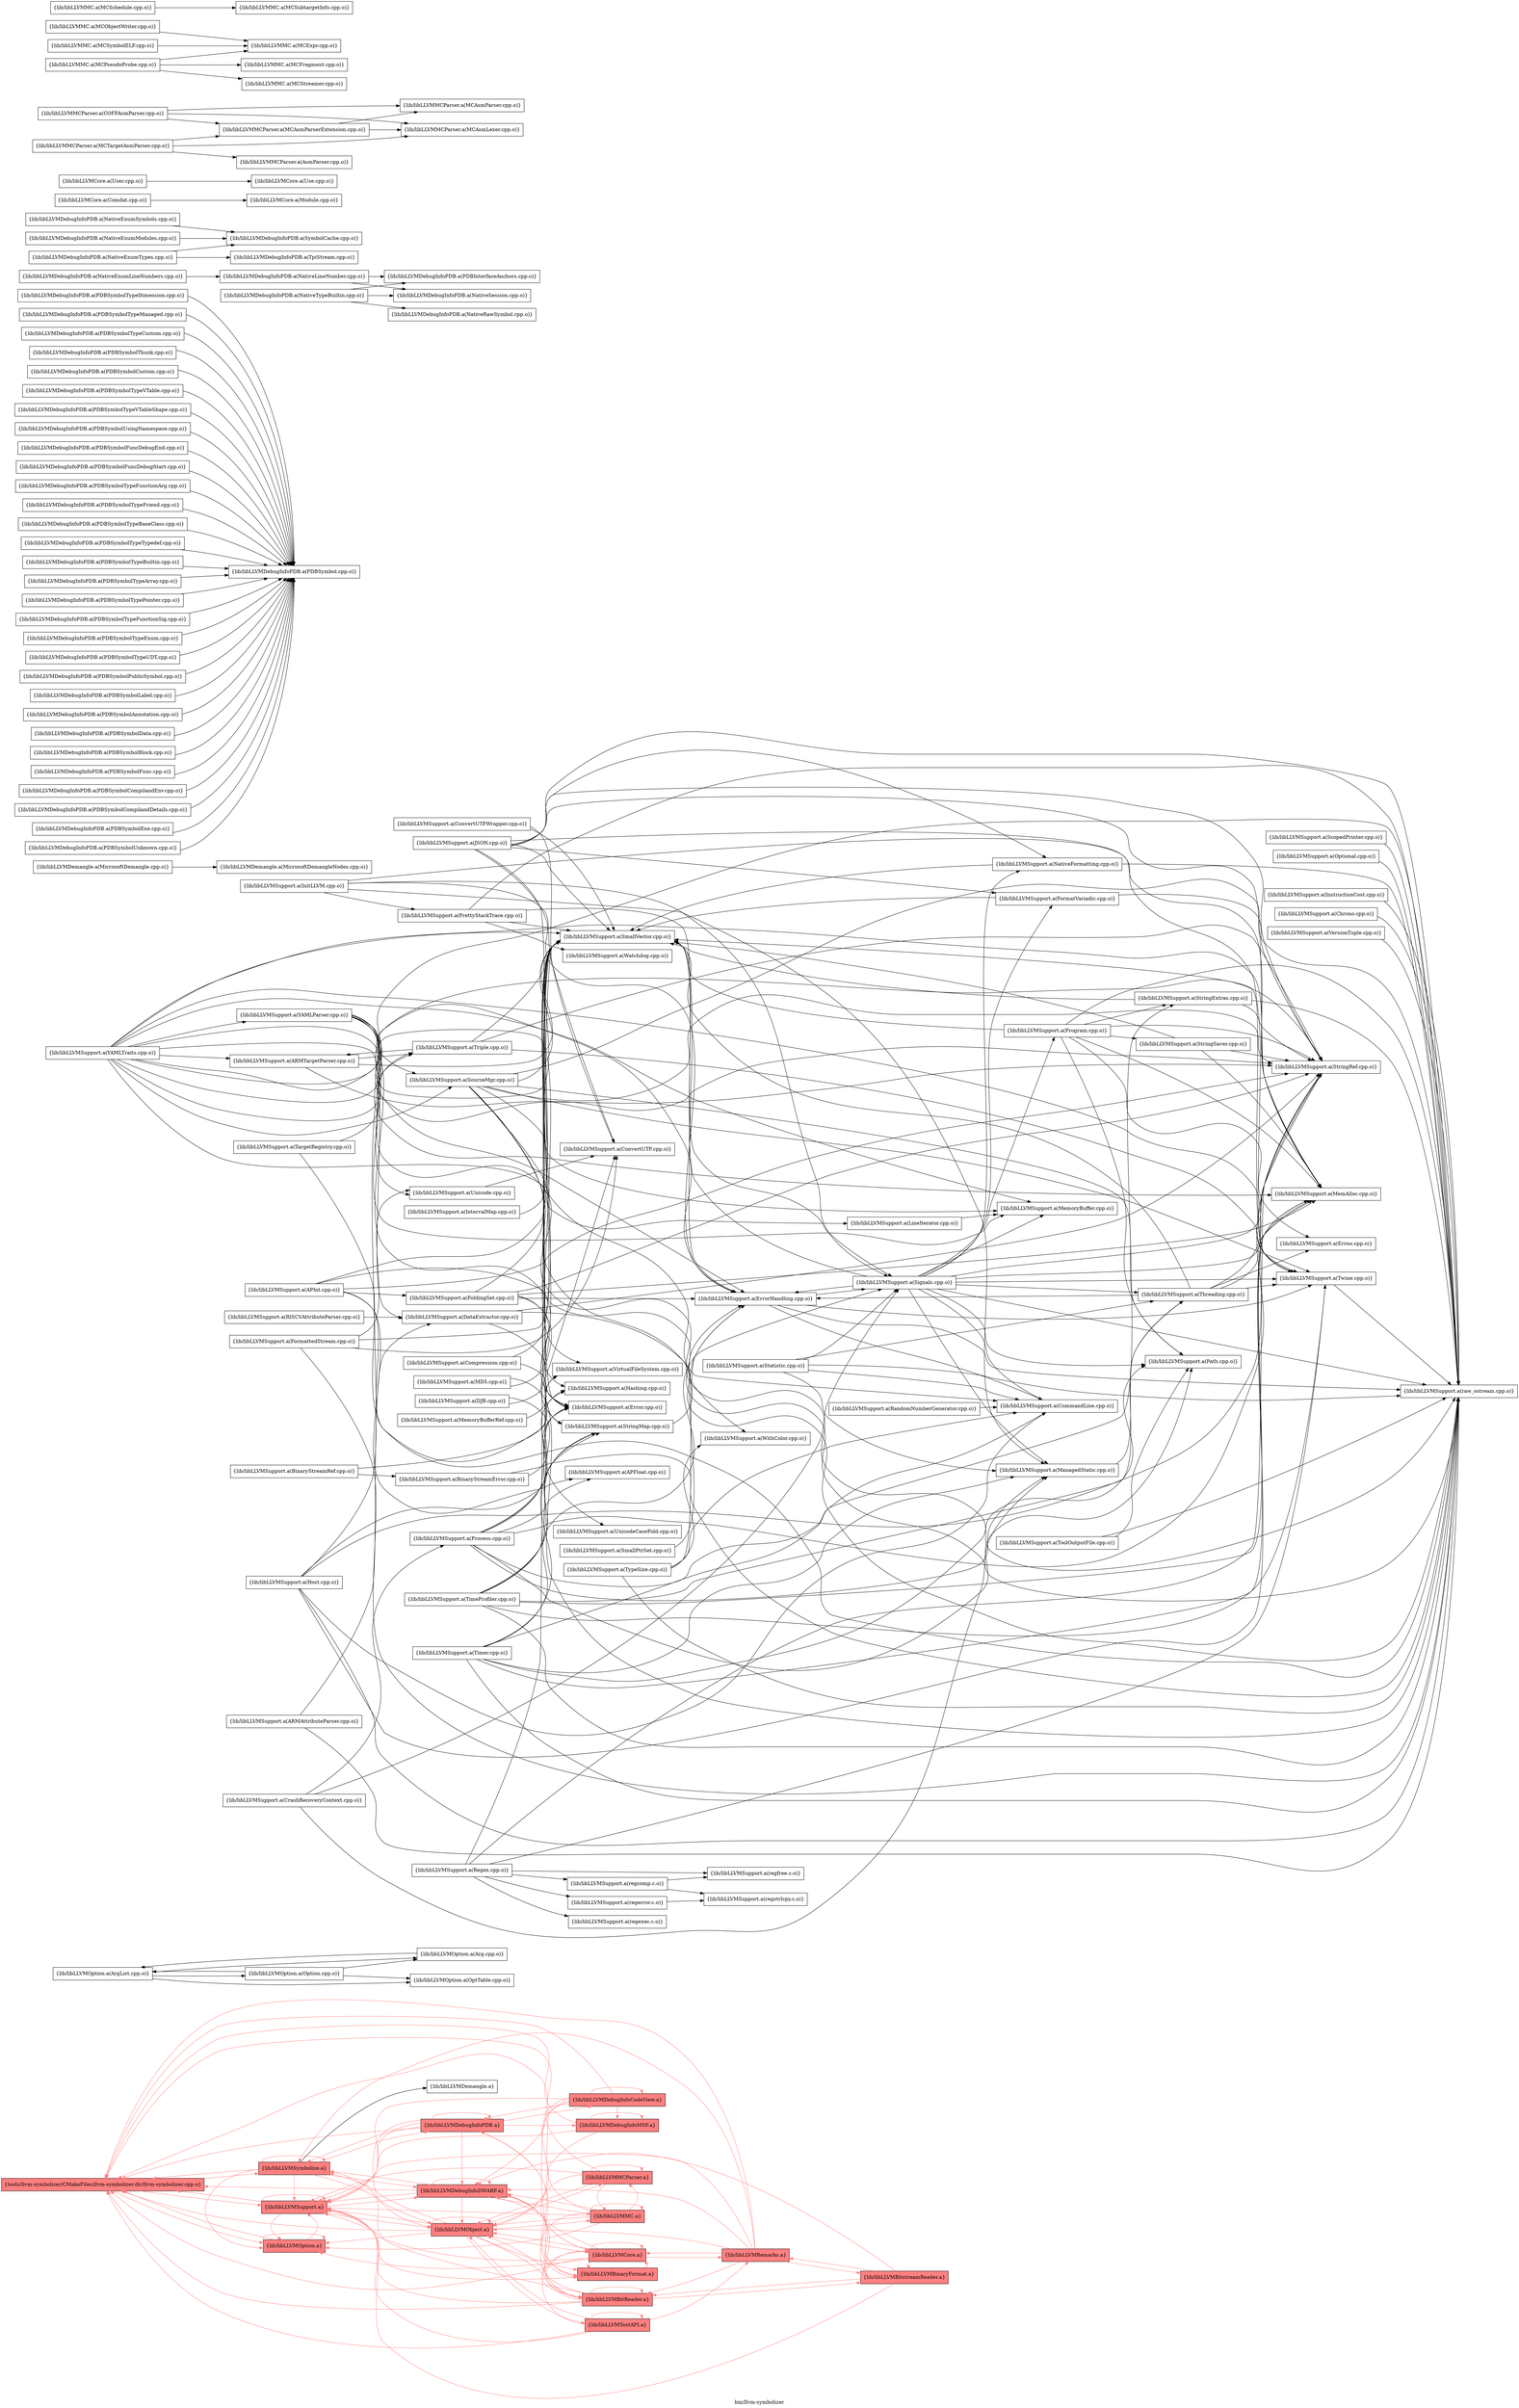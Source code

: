 digraph "bin/llvm-symbolizer" {
	label="bin/llvm-symbolizer";
	rankdir="LR"
	{ rank=same; Node0x55909f7a4a28;  }
	{ rank=same; Node0x55909f7a7408; Node0x55909f7a7908; Node0x55909f7a6a08;  }
	{ rank=same; Node0x55909f7a8308; Node0x55909f7a3a88; Node0x55909f7a7e08; Node0x55909f7a3fd8;  }
	{ rank=same; Node0x55909f7a9848; Node0x55909f7a8b78; Node0x55909f7aa888; Node0x55909f7aa388; Node0x55909f7ad448; Node0x55909f7a9398; Node0x55909f7a8e48; Node0x55909f7a6508;  }

	Node0x55909f7a4a28 [shape=record,shape=box,style=filled,fillcolor="1.000000 0.5 1",group=1,label="{tools/llvm-symbolizer/CMakeFiles/llvm-symbolizer.dir/llvm-symbolizer.cpp.o}"];
	Node0x55909f7a4a28 -> Node0x55909f7a7408[color="1.000000 0.5 1"];
	Node0x55909f7a4a28 -> Node0x55909f7a7908[color="1.000000 0.5 1"];
	Node0x55909f7a4a28 -> Node0x55909f7a6a08[color="1.000000 0.5 1"];
	Node0x55909f7a7408 [shape=record,shape=box,style=filled,fillcolor="1.000000 0.5 1",group=1,label="{lib/libLLVMOption.a}"];
	Node0x55909f7a7408 -> Node0x55909f7a7908[color="1.000000 0.5 1"];
	Node0x55909f7a7408 -> Node0x55909f7a4a28[color="1.000000 0.5 1"];
	Node0x55909f7a7408 -> Node0x55909f7a7408[color="1.000000 0.5 1"];
	Node0x55909f7a7908 [shape=record,shape=box,style=filled,fillcolor="1.000000 0.5 1",group=1,label="{lib/libLLVMSupport.a}"];
	Node0x55909f7a7908 -> Node0x55909f7a4a28[color="1.000000 0.5 1"];
	Node0x55909f7a7908 -> Node0x55909f7a7908[color="1.000000 0.5 1"];
	Node0x55909f7a7908 -> Node0x55909f7a7408[color="1.000000 0.5 1"];
	Node0x55909f7a7908 -> Node0x55909f7a8308[color="1.000000 0.5 1"];
	Node0x55909f7a7908 -> Node0x55909f7a3a88[color="1.000000 0.5 1"];
	Node0x55909f7a6a08 [shape=record,shape=box,style=filled,fillcolor="1.000000 0.5 1",group=1,label="{lib/libLLVMSymbolize.a}"];
	Node0x55909f7a6a08 -> Node0x55909f7a7908[color="1.000000 0.5 1"];
	Node0x55909f7a6a08 -> Node0x55909f7a4a28[color="1.000000 0.5 1"];
	Node0x55909f7a6a08 -> Node0x55909f7a7408[color="1.000000 0.5 1"];
	Node0x55909f7a6a08 -> Node0x55909f7a7e08;
	Node0x55909f7a6a08 -> Node0x55909f7a8308[color="1.000000 0.5 1"];
	Node0x55909f7a6a08 -> Node0x55909f7a6a08[color="1.000000 0.5 1"];
	Node0x55909f7a6a08 -> Node0x55909f7a3a88[color="1.000000 0.5 1"];
	Node0x55909f7a6a08 -> Node0x55909f7a3fd8[color="1.000000 0.5 1"];
	Node0x55909f7a83f8 [shape=record,shape=box,group=0,label="{lib/libLLVMOption.a(ArgList.cpp.o)}"];
	Node0x55909f7a83f8 -> Node0x55909f7a6878;
	Node0x55909f7a83f8 -> Node0x55909f7a60a8;
	Node0x55909f7a83f8 -> Node0x55909f7a6dc8;
	Node0x55909f7a6878 [shape=record,shape=box,group=0,label="{lib/libLLVMOption.a(Arg.cpp.o)}"];
	Node0x55909f7a6878 -> Node0x55909f7a83f8;
	Node0x55909f7a60a8 [shape=record,shape=box,group=0,label="{lib/libLLVMOption.a(Option.cpp.o)}"];
	Node0x55909f7a60a8 -> Node0x55909f7a83f8;
	Node0x55909f7a60a8 -> Node0x55909f7a6878;
	Node0x55909f7a60a8 -> Node0x55909f7a6dc8;
	Node0x55909f7a6dc8 [shape=record,shape=box,group=0,label="{lib/libLLVMOption.a(OptTable.cpp.o)}"];
	Node0x55909f7a5608 [shape=record,shape=box,group=0,label="{lib/libLLVMSupport.a(ConvertUTFWrapper.cpp.o)}"];
	Node0x55909f7a5608 -> Node0x55909f7a5068;
	Node0x55909f7a5608 -> Node0x55909f7a56a8;
	Node0x55909f7a5068 [shape=record,shape=box,group=0,label="{lib/libLLVMSupport.a(ConvertUTF.cpp.o)}"];
	Node0x55909f7a56a8 [shape=record,shape=box,group=0,label="{lib/libLLVMSupport.a(SmallVector.cpp.o)}"];
	Node0x55909f7a56a8 -> Node0x55909f7a41b8;
	Node0x55909f7a41b8 [shape=record,shape=box,group=0,label="{lib/libLLVMSupport.a(ErrorHandling.cpp.o)}"];
	Node0x55909f7a41b8 -> Node0x55909f7a61e8;
	Node0x55909f7a41b8 -> Node0x55909f7acf48;
	Node0x55909f7a41b8 -> Node0x55909f7a8a88;
	Node0x55909f7a41b8 -> Node0x55909f7a7138;
	Node0x55909f7a61e8 [shape=record,shape=box,group=0,label="{lib/libLLVMSupport.a(CommandLine.cpp.o)}"];
	Node0x55909f7acf48 [shape=record,shape=box,group=0,label="{lib/libLLVMSupport.a(Twine.cpp.o)}"];
	Node0x55909f7acf48 -> Node0x55909f7a56a8;
	Node0x55909f7acf48 -> Node0x55909f7a8a88;
	Node0x55909f7a8a88 [shape=record,shape=box,group=0,label="{lib/libLLVMSupport.a(raw_ostream.cpp.o)}"];
	Node0x55909f7a7138 [shape=record,shape=box,group=0,label="{lib/libLLVMSupport.a(Signals.cpp.o)}"];
	Node0x55909f7a7138 -> Node0x55909f7a61e8;
	Node0x55909f7a7138 -> Node0x55909f7a41b8;
	Node0x55909f7a7138 -> Node0x55909f7acd68;
	Node0x55909f7a7138 -> Node0x55909f7ac548;
	Node0x55909f7a7138 -> Node0x55909f7a56a8;
	Node0x55909f7a7138 -> Node0x55909f7ac1d8;
	Node0x55909f7a7138 -> Node0x55909f7acf48;
	Node0x55909f7a7138 -> Node0x55909f7abf08;
	Node0x55909f7a7138 -> Node0x55909f7a8a88;
	Node0x55909f7a7138 -> Node0x55909f7a92a8;
	Node0x55909f7a7138 -> Node0x55909f7a77c8;
	Node0x55909f7a7138 -> Node0x55909f7a8d58;
	Node0x55909f7a7138 -> Node0x55909f7a6288;
	Node0x55909f7a7138 -> Node0x55909f7a8038;
	Node0x55909f7ad538 [shape=record,shape=box,group=0,label="{lib/libLLVMSupport.a(InitLLVM.cpp.o)}"];
	Node0x55909f7ad538 -> Node0x55909f7a41b8;
	Node0x55909f7ad538 -> Node0x55909f7acd68;
	Node0x55909f7ad538 -> Node0x55909f7ac548;
	Node0x55909f7ad538 -> Node0x55909f7abe68;
	Node0x55909f7ad538 -> Node0x55909f7a7138;
	Node0x55909f7acd68 [shape=record,shape=box,group=0,label="{lib/libLLVMSupport.a(ManagedStatic.cpp.o)}"];
	Node0x55909f7acd68 -> Node0x55909f7a8038;
	Node0x55909f7ac548 [shape=record,shape=box,group=0,label="{lib/libLLVMSupport.a(MemAlloc.cpp.o)}"];
	Node0x55909f7abe68 [shape=record,shape=box,group=0,label="{lib/libLLVMSupport.a(PrettyStackTrace.cpp.o)}"];
	Node0x55909f7abe68 -> Node0x55909f7a56a8;
	Node0x55909f7abe68 -> Node0x55909f7a8a88;
	Node0x55909f7abe68 -> Node0x55909f7a7138;
	Node0x55909f7abe68 -> Node0x55909f7a8588;
	Node0x55909f7a8038 [shape=record,shape=box,group=0,label="{lib/libLLVMSupport.a(Threading.cpp.o)}"];
	Node0x55909f7a8038 -> Node0x55909f7a41b8;
	Node0x55909f7a8038 -> Node0x55909f7ac548;
	Node0x55909f7a8038 -> Node0x55909f7a56a8;
	Node0x55909f7a8038 -> Node0x55909f7ac1d8;
	Node0x55909f7a8038 -> Node0x55909f7acf48;
	Node0x55909f7a8038 -> Node0x55909f7a64b8;
	Node0x55909f7a8588 [shape=record,shape=box,group=0,label="{lib/libLLVMSupport.a(Watchdog.cpp.o)}"];
	Node0x55909f7a3f88 [shape=record,shape=box,group=0,label="{lib/libLLVMSupport.a(SmallPtrSet.cpp.o)}"];
	Node0x55909f7a3f88 -> Node0x55909f7a41b8;
	Node0x55909f7a5a18 [shape=record,shape=box,group=0,label="{lib/libLLVMSupport.a(StringMap.cpp.o)}"];
	Node0x55909f7a5a18 -> Node0x55909f7a41b8;
	Node0x55909f7a5298 [shape=record,shape=box,group=0,label="{lib/libLLVMSupport.a(StringSaver.cpp.o)}"];
	Node0x55909f7a5298 -> Node0x55909f7ac548;
	Node0x55909f7a5298 -> Node0x55909f7a56a8;
	Node0x55909f7a5298 -> Node0x55909f7ac1d8;
	Node0x55909f7ac1d8 [shape=record,shape=box,group=0,label="{lib/libLLVMSupport.a(StringRef.cpp.o)}"];
	Node0x55909f7ab1e8 [shape=record,shape=box,group=0,label="{lib/libLLVMSupport.a(APInt.cpp.o)}"];
	Node0x55909f7ab1e8 -> Node0x55909f7a56a8;
	Node0x55909f7ab1e8 -> Node0x55909f7ac1d8;
	Node0x55909f7ab1e8 -> Node0x55909f7ab558;
	Node0x55909f7ab1e8 -> Node0x55909f7accc8;
	Node0x55909f7ab1e8 -> Node0x55909f7acae8;
	Node0x55909f7ab1e8 -> Node0x55909f7a8a88;
	Node0x55909f7ab558 [shape=record,shape=box,group=0,label="{lib/libLLVMSupport.a(APFloat.cpp.o)}"];
	Node0x55909f7accc8 [shape=record,shape=box,group=0,label="{lib/libLLVMSupport.a(FoldingSet.cpp.o)}"];
	Node0x55909f7accc8 -> Node0x55909f7a41b8;
	Node0x55909f7accc8 -> Node0x55909f7ac548;
	Node0x55909f7accc8 -> Node0x55909f7a56a8;
	Node0x55909f7accc8 -> Node0x55909f7a5a18;
	Node0x55909f7accc8 -> Node0x55909f7ac1d8;
	Node0x55909f7accc8 -> Node0x55909f7acae8;
	Node0x55909f7acae8 [shape=record,shape=box,group=0,label="{lib/libLLVMSupport.a(Hashing.cpp.o)}"];
	Node0x55909f7a9708 [shape=record,shape=box,group=0,label="{lib/libLLVMSupport.a(Triple.cpp.o)}"];
	Node0x55909f7a9708 -> Node0x55909f7a56a8;
	Node0x55909f7a9708 -> Node0x55909f7ac1d8;
	Node0x55909f7a9708 -> Node0x55909f7a91b8;
	Node0x55909f7a9708 -> Node0x55909f7acf48;
	Node0x55909f7a91b8 [shape=record,shape=box,group=0,label="{lib/libLLVMSupport.a(ARMTargetParser.cpp.o)}"];
	Node0x55909f7a91b8 -> Node0x55909f7a56a8;
	Node0x55909f7a91b8 -> Node0x55909f7ac1d8;
	Node0x55909f7a91b8 -> Node0x55909f7a9708;
	Node0x55909f7abcd8 [shape=record,shape=box,group=0,label="{lib/libLLVMSupport.a(SourceMgr.cpp.o)}"];
	Node0x55909f7abcd8 -> Node0x55909f7a61e8;
	Node0x55909f7abcd8 -> Node0x55909f7a56a8;
	Node0x55909f7abcd8 -> Node0x55909f7ac1d8;
	Node0x55909f7abcd8 -> Node0x55909f7acf48;
	Node0x55909f7abcd8 -> Node0x55909f7aaf68;
	Node0x55909f7abcd8 -> Node0x55909f7abf08;
	Node0x55909f7abcd8 -> Node0x55909f7a9b18;
	Node0x55909f7abcd8 -> Node0x55909f7a8a88;
	Node0x55909f7abcd8 -> Node0x55909f7a8d58;
	Node0x55909f7aaf68 [shape=record,shape=box,group=0,label="{lib/libLLVMSupport.a(VirtualFileSystem.cpp.o)}"];
	Node0x55909f7abf08 [shape=record,shape=box,group=0,label="{lib/libLLVMSupport.a(MemoryBuffer.cpp.o)}"];
	Node0x55909f7a9b18 [shape=record,shape=box,group=0,label="{lib/libLLVMSupport.a(WithColor.cpp.o)}"];
	Node0x55909f7a8d58 [shape=record,shape=box,group=0,label="{lib/libLLVMSupport.a(Path.cpp.o)}"];
	Node0x55909f7aac98 [shape=record,shape=box,group=0,label="{lib/libLLVMSupport.a(YAMLParser.cpp.o)}"];
	Node0x55909f7aac98 -> Node0x55909f7a41b8;
	Node0x55909f7aac98 -> Node0x55909f7ac548;
	Node0x55909f7aac98 -> Node0x55909f7a56a8;
	Node0x55909f7aac98 -> Node0x55909f7ac1d8;
	Node0x55909f7aac98 -> Node0x55909f7abf08;
	Node0x55909f7aac98 -> Node0x55909f7abcd8;
	Node0x55909f7aac98 -> Node0x55909f7a8da8;
	Node0x55909f7aac98 -> Node0x55909f7a8a88;
	Node0x55909f7a8da8 [shape=record,shape=box,group=0,label="{lib/libLLVMSupport.a(Unicode.cpp.o)}"];
	Node0x55909f7a8da8 -> Node0x55909f7a5068;
	Node0x55909f7a92a8 [shape=record,shape=box,group=0,label="{lib/libLLVMSupport.a(NativeFormatting.cpp.o)}"];
	Node0x55909f7a92a8 -> Node0x55909f7a56a8;
	Node0x55909f7a92a8 -> Node0x55909f7a8a88;
	Node0x55909f7a77c8 [shape=record,shape=box,group=0,label="{lib/libLLVMSupport.a(FormatVariadic.cpp.o)}"];
	Node0x55909f7a77c8 -> Node0x55909f7a56a8;
	Node0x55909f7a77c8 -> Node0x55909f7ac1d8;
	Node0x55909f7a74f8 [shape=record,shape=box,group=0,label="{lib/libLLVMSupport.a(Host.cpp.o)}"];
	Node0x55909f7a74f8 -> Node0x55909f7a61e8;
	Node0x55909f7a74f8 -> Node0x55909f7ac548;
	Node0x55909f7a74f8 -> Node0x55909f7a5a18;
	Node0x55909f7a74f8 -> Node0x55909f7ac1d8;
	Node0x55909f7a74f8 -> Node0x55909f7a9708;
	Node0x55909f7a74f8 -> Node0x55909f7a8a88;
	Node0x55909f7a94d8 [shape=record,shape=box,group=0,label="{lib/libLLVMSupport.a(MD5.cpp.o)}"];
	Node0x55909f7a94d8 -> Node0x55909f7a56a8;
	Node0x55909f7a94d8 -> Node0x55909f7a8a88;
	Node0x55909f7a98e8 [shape=record,shape=box,group=0,label="{lib/libLLVMSupport.a(Process.cpp.o)}"];
	Node0x55909f7a98e8 -> Node0x55909f7a4e38;
	Node0x55909f7a98e8 -> Node0x55909f7acd68;
	Node0x55909f7a98e8 -> Node0x55909f7a56a8;
	Node0x55909f7a98e8 -> Node0x55909f7ac1d8;
	Node0x55909f7a98e8 -> Node0x55909f7ab558;
	Node0x55909f7a98e8 -> Node0x55909f7acae8;
	Node0x55909f7a98e8 -> Node0x55909f7a8d58;
	Node0x55909f7a98e8 -> Node0x55909f7aa7e8;
	Node0x55909f7a4e38 [shape=record,shape=box,group=0,label="{lib/libLLVMSupport.a(Error.cpp.o)}"];
	Node0x55909f7aa7e8 [shape=record,shape=box,group=0,label="{lib/libLLVMSupport.a(StringExtras.cpp.o)}"];
	Node0x55909f7aa7e8 -> Node0x55909f7a56a8;
	Node0x55909f7aa7e8 -> Node0x55909f7ac1d8;
	Node0x55909f7aa7e8 -> Node0x55909f7a8a88;
	Node0x55909f7a9fc8 [shape=record,shape=box,group=0,label="{lib/libLLVMSupport.a(CrashRecoveryContext.cpp.o)}"];
	Node0x55909f7a9fc8 -> Node0x55909f7acd68;
	Node0x55909f7a9fc8 -> Node0x55909f7a98e8;
	Node0x55909f7a9fc8 -> Node0x55909f7a7138;
	Node0x55909f7a6288 [shape=record,shape=box,group=0,label="{lib/libLLVMSupport.a(Program.cpp.o)}"];
	Node0x55909f7a6288 -> Node0x55909f7ac548;
	Node0x55909f7a6288 -> Node0x55909f7a56a8;
	Node0x55909f7a6288 -> Node0x55909f7a5298;
	Node0x55909f7a6288 -> Node0x55909f7ac1d8;
	Node0x55909f7a6288 -> Node0x55909f7a8a88;
	Node0x55909f7a6288 -> Node0x55909f7a8d58;
	Node0x55909f7a6288 -> Node0x55909f7aa7e8;
	Node0x55909f7a6288 -> Node0x55909f7a64b8;
	Node0x55909f7a64b8 [shape=record,shape=box,group=0,label="{lib/libLLVMSupport.a(Errno.cpp.o)}"];
	Node0x55909f7a72c8 [shape=record,shape=box,group=0,label="{lib/libLLVMSupport.a(LineIterator.cpp.o)}"];
	Node0x55909f7a72c8 -> Node0x55909f7abf08;
	Node0x55909f7a7e08 [shape=record,shape=box,group=0,label="{lib/libLLVMDemangle.a}"];
	Node0x55909f7a8308 [shape=record,shape=box,style=filled,fillcolor="1.000000 0.5 1",group=1,label="{lib/libLLVMObject.a}"];
	Node0x55909f7a8308 -> Node0x55909f7a7908[color="1.000000 0.5 1"];
	Node0x55909f7a8308 -> Node0x55909f7a8308[color="1.000000 0.5 1"];
	Node0x55909f7a8308 -> Node0x55909f7a9848[color="1.000000 0.5 1"];
	Node0x55909f7a8308 -> Node0x55909f7a4a28[color="1.000000 0.5 1"];
	Node0x55909f7a8308 -> Node0x55909f7a6a08[color="1.000000 0.5 1"];
	Node0x55909f7a8308 -> Node0x55909f7a8b78[color="1.000000 0.5 1"];
	Node0x55909f7a8308 -> Node0x55909f7a7408[color="1.000000 0.5 1"];
	Node0x55909f7a8308 -> Node0x55909f7aa888[color="1.000000 0.5 1"];
	Node0x55909f7a8308 -> Node0x55909f7aa388[color="1.000000 0.5 1"];
	Node0x55909f7a8308 -> Node0x55909f7ad448[color="1.000000 0.5 1"];
	Node0x55909f7a8308 -> Node0x55909f7a9398[color="1.000000 0.5 1"];
	Node0x55909f7a3a88 [shape=record,shape=box,style=filled,fillcolor="1.000000 0.5 1",group=1,label="{lib/libLLVMDebugInfoDWARF.a}"];
	Node0x55909f7a3a88 -> Node0x55909f7a4a28[color="1.000000 0.5 1"];
	Node0x55909f7a3a88 -> Node0x55909f7a7908[color="1.000000 0.5 1"];
	Node0x55909f7a3a88 -> Node0x55909f7a6a08[color="1.000000 0.5 1"];
	Node0x55909f7a3a88 -> Node0x55909f7a8308[color="1.000000 0.5 1"];
	Node0x55909f7a3a88 -> Node0x55909f7a3a88[color="1.000000 0.5 1"];
	Node0x55909f7a3a88 -> Node0x55909f7a9848[color="1.000000 0.5 1"];
	Node0x55909f7a3a88 -> Node0x55909f7a8b78[color="1.000000 0.5 1"];
	Node0x55909f7a3fd8 [shape=record,shape=box,style=filled,fillcolor="1.000000 0.5 1",group=1,label="{lib/libLLVMDebugInfoPDB.a}"];
	Node0x55909f7a3fd8 -> Node0x55909f7a7908[color="1.000000 0.5 1"];
	Node0x55909f7a3fd8 -> Node0x55909f7a8308[color="1.000000 0.5 1"];
	Node0x55909f7a3fd8 -> Node0x55909f7a3fd8[color="1.000000 0.5 1"];
	Node0x55909f7a3fd8 -> Node0x55909f7a4a28[color="1.000000 0.5 1"];
	Node0x55909f7a3fd8 -> Node0x55909f7a6a08[color="1.000000 0.5 1"];
	Node0x55909f7a3fd8 -> Node0x55909f7a9848[color="1.000000 0.5 1"];
	Node0x55909f7a3fd8 -> Node0x55909f7a8e48[color="1.000000 0.5 1"];
	Node0x55909f7a3fd8 -> Node0x55909f7a6508[color="1.000000 0.5 1"];
	Node0x55909f7a3fd8 -> Node0x55909f7a3a88[color="1.000000 0.5 1"];
	Node0x55909f7a8768 [shape=record,shape=box,group=0,label="{lib/libLLVMDemangle.a(MicrosoftDemangle.cpp.o)}"];
	Node0x55909f7a8768 -> Node0x55909f7a8f38;
	Node0x55909f7a8f38 [shape=record,shape=box,group=0,label="{lib/libLLVMDemangle.a(MicrosoftDemangleNodes.cpp.o)}"];
	Node0x55909f7a9848 [shape=record,shape=box,style=filled,fillcolor="1.000000 0.5 1",group=1,label="{lib/libLLVMBinaryFormat.a}"];
	Node0x55909f7a9848 -> Node0x55909f7aa388[color="1.000000 0.5 1"];
	Node0x55909f7a9848 -> Node0x55909f7a7908[color="1.000000 0.5 1"];
	Node0x55909f7a8b78 [shape=record,shape=box,style=filled,fillcolor="1.000000 0.5 1",group=1,label="{lib/libLLVMMC.a}"];
	Node0x55909f7a8b78 -> Node0x55909f7a7908[color="1.000000 0.5 1"];
	Node0x55909f7a8b78 -> Node0x55909f7a8308[color="1.000000 0.5 1"];
	Node0x55909f7a8b78 -> Node0x55909f7a3a88[color="1.000000 0.5 1"];
	Node0x55909f7a8b78 -> Node0x55909f7a8b78[color="1.000000 0.5 1"];
	Node0x55909f7a8b78 -> Node0x55909f7a4a28[color="1.000000 0.5 1"];
	Node0x55909f7a8b78 -> Node0x55909f7ad448[color="1.000000 0.5 1"];
	Node0x55909f7a8b78 -> Node0x55909f7a9848[color="1.000000 0.5 1"];
	Node0x55909f7a8b78 -> Node0x55909f7a7408[color="1.000000 0.5 1"];
	Node0x55909f7a6b98 [shape=record,shape=box,group=0,label="{lib/libLLVMSupport.a(DataExtractor.cpp.o)}"];
	Node0x55909f7a6b98 -> Node0x55909f7a4e38;
	Node0x55909f7a6b98 -> Node0x55909f7ac1d8;
	Node0x55909f7a6b98 -> Node0x55909f7a8a88;
	Node0x55909f7a95c8 [shape=record,shape=box,group=0,label="{lib/libLLVMSupport.a(ARMAttributeParser.cpp.o)}"];
	Node0x55909f7a95c8 -> Node0x55909f7a8a88;
	Node0x55909f7a95c8 -> Node0x55909f7a6b98;
	Node0x55909f7ad2b8 [shape=record,shape=box,group=0,label="{lib/libLLVMSupport.a(ScopedPrinter.cpp.o)}"];
	Node0x55909f7ad2b8 -> Node0x55909f7a8a88;
	Node0x55909f7ab9b8 [shape=record,shape=box,group=0,label="{lib/libLLVMSupport.a(RISCVAttributeParser.cpp.o)}"];
	Node0x55909f7ab9b8 -> Node0x55909f7a6b98;
	Node0x55909f7ac0e8 [shape=record,shape=box,group=0,label="{lib/libLLVMSupport.a(TargetRegistry.cpp.o)}"];
	Node0x55909f7ac0e8 -> Node0x55909f7a9708;
	Node0x55909f7ac0e8 -> Node0x55909f7a8a88;
	Node0x55909f7ab288 [shape=record,shape=box,group=0,label="{lib/libLLVMSupport.a(BinaryStreamRef.cpp.o)}"];
	Node0x55909f7ab288 -> Node0x55909f7aaf68;
	Node0x55909f7ab288 -> Node0x55909f7ab5f8;
	Node0x55909f7ab5f8 [shape=record,shape=box,group=0,label="{lib/libLLVMSupport.a(BinaryStreamError.cpp.o)}"];
	Node0x55909f7ab5f8 -> Node0x55909f7a4e38;
	Node0x55909f7ab5f8 -> Node0x55909f7a8a88;
	Node0x55909f7aa888 [shape=record,shape=box,style=filled,fillcolor="1.000000 0.5 1",group=1,label="{lib/libLLVMBitReader.a}"];
	Node0x55909f7aa888 -> Node0x55909f7a4a28[color="1.000000 0.5 1"];
	Node0x55909f7aa888 -> Node0x55909f7a7908[color="1.000000 0.5 1"];
	Node0x55909f7aa888 -> Node0x55909f7a6a08[color="1.000000 0.5 1"];
	Node0x55909f7aa888 -> Node0x55909f7a8308[color="1.000000 0.5 1"];
	Node0x55909f7aa888 -> Node0x55909f7a3a88[color="1.000000 0.5 1"];
	Node0x55909f7aa888 -> Node0x55909f7aa888[color="1.000000 0.5 1"];
	Node0x55909f7aa888 -> Node0x55909f7aa388[color="1.000000 0.5 1"];
	Node0x55909f7aa888 -> Node0x55909f7a99d8[color="1.000000 0.5 1"];
	Node0x55909f7aa888 -> Node0x55909f7a3fd8[color="1.000000 0.5 1"];
	Node0x55909f7aa388 [shape=record,shape=box,style=filled,fillcolor="1.000000 0.5 1",group=1,label="{lib/libLLVMCore.a}"];
	Node0x55909f7aa388 -> Node0x55909f7a7908[color="1.000000 0.5 1"];
	Node0x55909f7aa388 -> Node0x55909f7aa888[color="1.000000 0.5 1"];
	Node0x55909f7aa388 -> Node0x55909f7aa388[color="1.000000 0.5 1"];
	Node0x55909f7aa388 -> Node0x55909f7a4a28[color="1.000000 0.5 1"];
	Node0x55909f7aa388 -> Node0x55909f7a3a88[color="1.000000 0.5 1"];
	Node0x55909f7aa388 -> Node0x55909f7a9848[color="1.000000 0.5 1"];
	Node0x55909f7aa388 -> Node0x55909f7a8308[color="1.000000 0.5 1"];
	Node0x55909f7aa388 -> Node0x55909f7a7408[color="1.000000 0.5 1"];
	Node0x55909f7aa388 -> Node0x55909f7a9e88[color="1.000000 0.5 1"];
	Node0x55909f7ad448 [shape=record,shape=box,style=filled,fillcolor="1.000000 0.5 1",group=1,label="{lib/libLLVMMCParser.a}"];
	Node0x55909f7ad448 -> Node0x55909f7a4a28[color="1.000000 0.5 1"];
	Node0x55909f7ad448 -> Node0x55909f7a7908[color="1.000000 0.5 1"];
	Node0x55909f7ad448 -> Node0x55909f7a8308[color="1.000000 0.5 1"];
	Node0x55909f7ad448 -> Node0x55909f7ad448[color="1.000000 0.5 1"];
	Node0x55909f7ad448 -> Node0x55909f7a8b78[color="1.000000 0.5 1"];
	Node0x55909f7ad448 -> Node0x55909f7aa388[color="1.000000 0.5 1"];
	Node0x55909f7a4398 [shape=record,shape=box,group=0,label="{lib/libLLVMSupport.a(TypeSize.cpp.o)}"];
	Node0x55909f7a4398 -> Node0x55909f7a61e8;
	Node0x55909f7a4398 -> Node0x55909f7a41b8;
	Node0x55909f7a4398 -> Node0x55909f7a9b18;
	Node0x55909f7a4398 -> Node0x55909f7a8a88;
	Node0x55909f7a9398 [shape=record,shape=box,style=filled,fillcolor="1.000000 0.5 1",group=1,label="{lib/libLLVMTextAPI.a}"];
	Node0x55909f7a9398 -> Node0x55909f7a7908[color="1.000000 0.5 1"];
	Node0x55909f7a9398 -> Node0x55909f7a9398[color="1.000000 0.5 1"];
	Node0x55909f7a9398 -> Node0x55909f7a4a28[color="1.000000 0.5 1"];
	Node0x55909f7a9398 -> Node0x55909f7a8308[color="1.000000 0.5 1"];
	Node0x55909f7a9398 -> Node0x55909f7a9e88[color="1.000000 0.5 1"];
	Node0x55909f7a9398 -> Node0x55909f7a3a88[color="1.000000 0.5 1"];
	Node0x55909f7ad4e8 [shape=record,shape=box,group=0,label="{lib/libLLVMSupport.a(Optional.cpp.o)}"];
	Node0x55909f7ad4e8 -> Node0x55909f7a8a88;
	Node0x55909f7acdb8 [shape=record,shape=box,group=0,label="{lib/libLLVMSupport.a(DJB.cpp.o)}"];
	Node0x55909f7acdb8 -> Node0x55909f7a5068;
	Node0x55909f7acdb8 -> Node0x55909f7ab738;
	Node0x55909f7ab738 [shape=record,shape=box,group=0,label="{lib/libLLVMSupport.a(UnicodeCaseFold.cpp.o)}"];
	Node0x55909f7a59c8 [shape=record,shape=box,group=0,label="{lib/libLLVMSupport.a(Compression.cpp.o)}"];
	Node0x55909f7a59c8 -> Node0x55909f7a4e38;
	Node0x55909f7a59c8 -> Node0x55909f7a56a8;
	Node0x55909f7a8e48 [shape=record,shape=box,style=filled,fillcolor="1.000000 0.5 1",group=1,label="{lib/libLLVMDebugInfoCodeView.a}"];
	Node0x55909f7a8e48 -> Node0x55909f7a7908[color="1.000000 0.5 1"];
	Node0x55909f7a8e48 -> Node0x55909f7a4a28[color="1.000000 0.5 1"];
	Node0x55909f7a8e48 -> Node0x55909f7a8308[color="1.000000 0.5 1"];
	Node0x55909f7a8e48 -> Node0x55909f7a3fd8[color="1.000000 0.5 1"];
	Node0x55909f7a8e48 -> Node0x55909f7a8e48[color="1.000000 0.5 1"];
	Node0x55909f7a8e48 -> Node0x55909f7a6508[color="1.000000 0.5 1"];
	Node0x55909f7a8e48 -> Node0x55909f7a3a88[color="1.000000 0.5 1"];
	Node0x55909f7a8e48 -> Node0x55909f7aa388[color="1.000000 0.5 1"];
	Node0x55909f7a6508 [shape=record,shape=box,style=filled,fillcolor="1.000000 0.5 1",group=1,label="{lib/libLLVMDebugInfoMSF.a}"];
	Node0x55909f7a6508 -> Node0x55909f7a4a28[color="1.000000 0.5 1"];
	Node0x55909f7a6508 -> Node0x55909f7a7908[color="1.000000 0.5 1"];
	Node0x55909f7a6508 -> Node0x55909f7a8308[color="1.000000 0.5 1"];
	Node0x55909f7a6508 -> Node0x55909f7a6508[color="1.000000 0.5 1"];
	Node0x55909f7a38a8 [shape=record,shape=box,group=0,label="{lib/libLLVMDebugInfoPDB.a(PDBSymbolTypeDimension.cpp.o)}"];
	Node0x55909f7a38a8 -> Node0x55909f7a7f48;
	Node0x55909f7a7f48 [shape=record,shape=box,group=0,label="{lib/libLLVMDebugInfoPDB.a(PDBSymbol.cpp.o)}"];
	Node0x55909f7a7598 [shape=record,shape=box,group=0,label="{lib/libLLVMDebugInfoPDB.a(PDBSymbolTypeManaged.cpp.o)}"];
	Node0x55909f7a7598 -> Node0x55909f7a7f48;
	Node0x55909f7a79a8 [shape=record,shape=box,group=0,label="{lib/libLLVMDebugInfoPDB.a(PDBSymbolTypeCustom.cpp.o)}"];
	Node0x55909f7a79a8 -> Node0x55909f7a7f48;
	Node0x55909f7a7188 [shape=record,shape=box,group=0,label="{lib/libLLVMDebugInfoPDB.a(PDBSymbolThunk.cpp.o)}"];
	Node0x55909f7a7188 -> Node0x55909f7a7f48;
	Node0x55909f7a60f8 [shape=record,shape=box,group=0,label="{lib/libLLVMDebugInfoPDB.a(PDBSymbolCustom.cpp.o)}"];
	Node0x55909f7a60f8 -> Node0x55909f7a7f48;
	Node0x55909f7aa9c8 [shape=record,shape=box,group=0,label="{lib/libLLVMDebugInfoPDB.a(PDBSymbolTypeVTable.cpp.o)}"];
	Node0x55909f7aa9c8 -> Node0x55909f7a7f48;
	Node0x55909f7aa6f8 [shape=record,shape=box,group=0,label="{lib/libLLVMDebugInfoPDB.a(PDBSymbolTypeVTableShape.cpp.o)}"];
	Node0x55909f7aa6f8 -> Node0x55909f7a7f48;
	Node0x55909f7aa478 [shape=record,shape=box,group=0,label="{lib/libLLVMDebugInfoPDB.a(PDBSymbolUsingNamespace.cpp.o)}"];
	Node0x55909f7aa478 -> Node0x55909f7a7f48;
	Node0x55909f7a97f8 [shape=record,shape=box,group=0,label="{lib/libLLVMDebugInfoPDB.a(PDBSymbolFuncDebugEnd.cpp.o)}"];
	Node0x55909f7a97f8 -> Node0x55909f7a7f48;
	Node0x55909f7a9528 [shape=record,shape=box,group=0,label="{lib/libLLVMDebugInfoPDB.a(PDBSymbolFuncDebugStart.cpp.o)}"];
	Node0x55909f7a9528 -> Node0x55909f7a7f48;
	Node0x55909f7a86c8 [shape=record,shape=box,group=0,label="{lib/libLLVMDebugInfoPDB.a(PDBSymbolTypeFunctionArg.cpp.o)}"];
	Node0x55909f7a86c8 -> Node0x55909f7a7f48;
	Node0x55909f7ad628 [shape=record,shape=box,group=0,label="{lib/libLLVMDebugInfoPDB.a(PDBSymbolTypeFriend.cpp.o)}"];
	Node0x55909f7ad628 -> Node0x55909f7a7f48;
	Node0x55909f7a46b8 [shape=record,shape=box,group=0,label="{lib/libLLVMDebugInfoPDB.a(PDBSymbolTypeBaseClass.cpp.o)}"];
	Node0x55909f7a46b8 -> Node0x55909f7a7f48;
	Node0x55909f7ac3b8 [shape=record,shape=box,group=0,label="{lib/libLLVMDebugInfoPDB.a(PDBSymbolTypeTypedef.cpp.o)}"];
	Node0x55909f7ac3b8 -> Node0x55909f7a7f48;
	Node0x55909f7ad588 [shape=record,shape=box,group=0,label="{lib/libLLVMDebugInfoPDB.a(PDBSymbolTypeBuiltin.cpp.o)}"];
	Node0x55909f7ad588 -> Node0x55909f7a7f48;
	Node0x55909f7ab4b8 [shape=record,shape=box,group=0,label="{lib/libLLVMDebugInfoPDB.a(PDBSymbolTypeArray.cpp.o)}"];
	Node0x55909f7ab4b8 -> Node0x55909f7a7f48;
	Node0x55909f7ab238 [shape=record,shape=box,group=0,label="{lib/libLLVMDebugInfoPDB.a(PDBSymbolTypePointer.cpp.o)}"];
	Node0x55909f7ab238 -> Node0x55909f7a7f48;
	Node0x55909f7ac188 [shape=record,shape=box,group=0,label="{lib/libLLVMDebugInfoPDB.a(PDBSymbolTypeFunctionSig.cpp.o)}"];
	Node0x55909f7ac188 -> Node0x55909f7a7f48;
	Node0x55909f7aa068 [shape=record,shape=box,group=0,label="{lib/libLLVMDebugInfoPDB.a(PDBSymbolTypeEnum.cpp.o)}"];
	Node0x55909f7aa068 -> Node0x55909f7a7f48;
	Node0x55909f7a9d98 [shape=record,shape=box,group=0,label="{lib/libLLVMDebugInfoPDB.a(PDBSymbolTypeUDT.cpp.o)}"];
	Node0x55909f7a9d98 -> Node0x55909f7a7f48;
	Node0x55909f7aa518 [shape=record,shape=box,group=0,label="{lib/libLLVMDebugInfoPDB.a(PDBSymbolPublicSymbol.cpp.o)}"];
	Node0x55909f7aa518 -> Node0x55909f7a7f48;
	Node0x55909f7a8fd8 [shape=record,shape=box,group=0,label="{lib/libLLVMDebugInfoPDB.a(PDBSymbolLabel.cpp.o)}"];
	Node0x55909f7a8fd8 -> Node0x55909f7a7f48;
	Node0x55909f7a9758 [shape=record,shape=box,group=0,label="{lib/libLLVMDebugInfoPDB.a(PDBSymbolAnnotation.cpp.o)}"];
	Node0x55909f7a9758 -> Node0x55909f7a7f48;
	Node0x55909f7ac278 [shape=record,shape=box,group=0,label="{lib/libLLVMDebugInfoPDB.a(PDBSymbolData.cpp.o)}"];
	Node0x55909f7ac278 -> Node0x55909f7a7f48;
	Node0x55909f7abaa8 [shape=record,shape=box,group=0,label="{lib/libLLVMDebugInfoPDB.a(PDBSymbolBlock.cpp.o)}"];
	Node0x55909f7abaa8 -> Node0x55909f7a7f48;
	Node0x55909f7ab2d8 [shape=record,shape=box,group=0,label="{lib/libLLVMDebugInfoPDB.a(PDBSymbolFunc.cpp.o)}"];
	Node0x55909f7ab2d8 -> Node0x55909f7a7f48;
	Node0x55909f7ad3a8 [shape=record,shape=box,group=0,label="{lib/libLLVMDebugInfoPDB.a(PDBSymbolCompilandEnv.cpp.o)}"];
	Node0x55909f7ad3a8 -> Node0x55909f7a7f48;
	Node0x55909f7acd18 [shape=record,shape=box,group=0,label="{lib/libLLVMDebugInfoPDB.a(PDBSymbolCompilandDetails.cpp.o)}"];
	Node0x55909f7acd18 -> Node0x55909f7a7f48;
	Node0x55909f7a4ed8 [shape=record,shape=box,group=0,label="{lib/libLLVMDebugInfoPDB.a(PDBSymbolExe.cpp.o)}"];
	Node0x55909f7a4ed8 -> Node0x55909f7a7f48;
	Node0x55909f7a5658 [shape=record,shape=box,group=0,label="{lib/libLLVMDebugInfoPDB.a(PDBSymbolUnknown.cpp.o)}"];
	Node0x55909f7a5658 -> Node0x55909f7a7f48;
	Node0x55909f7a89e8 [shape=record,shape=box,group=0,label="{lib/libLLVMDebugInfoPDB.a(NativeLineNumber.cpp.o)}"];
	Node0x55909f7a89e8 -> Node0x55909f7aaf18;
	Node0x55909f7a89e8 -> Node0x55909f7a9988;
	Node0x55909f7aaf18 [shape=record,shape=box,group=0,label="{lib/libLLVMDebugInfoPDB.a(NativeSession.cpp.o)}"];
	Node0x55909f7a9988 [shape=record,shape=box,group=0,label="{lib/libLLVMDebugInfoPDB.a(PDBInterfaceAnchors.cpp.o)}"];
	Node0x55909f7ac868 [shape=record,shape=box,group=0,label="{lib/libLLVMDebugInfoPDB.a(NativeEnumTypes.cpp.o)}"];
	Node0x55909f7ac868 -> Node0x55909f7ad308;
	Node0x55909f7ac868 -> Node0x55909f7a5248;
	Node0x55909f7ad308 [shape=record,shape=box,group=0,label="{lib/libLLVMDebugInfoPDB.a(SymbolCache.cpp.o)}"];
	Node0x55909f7a5248 [shape=record,shape=box,group=0,label="{lib/libLLVMDebugInfoPDB.a(TpiStream.cpp.o)}"];
	Node0x55909f7abf58 [shape=record,shape=box,group=0,label="{lib/libLLVMDebugInfoPDB.a(NativeTypeBuiltin.cpp.o)}"];
	Node0x55909f7abf58 -> Node0x55909f7aaf18;
	Node0x55909f7abf58 -> Node0x55909f7a9988;
	Node0x55909f7abf58 -> Node0x55909f7ace08;
	Node0x55909f7ace08 [shape=record,shape=box,group=0,label="{lib/libLLVMDebugInfoPDB.a(NativeRawSymbol.cpp.o)}"];
	Node0x55909f7a4938 [shape=record,shape=box,group=0,label="{lib/libLLVMDebugInfoPDB.a(NativeEnumLineNumbers.cpp.o)}"];
	Node0x55909f7a4938 -> Node0x55909f7a89e8;
	Node0x55909f7a7db8 [shape=record,shape=box,group=0,label="{lib/libLLVMDebugInfoPDB.a(NativeEnumSymbols.cpp.o)}"];
	Node0x55909f7a7db8 -> Node0x55909f7ad308;
	Node0x55909f7a63c8 [shape=record,shape=box,group=0,label="{lib/libLLVMDebugInfoPDB.a(NativeEnumModules.cpp.o)}"];
	Node0x55909f7a63c8 -> Node0x55909f7ad308;
	Node0x55909f7a6aa8 [shape=record,shape=box,group=0,label="{lib/libLLVMSupport.a(IntervalMap.cpp.o)}"];
	Node0x55909f7a6aa8 -> Node0x55909f7a56a8;
	Node0x55909f7a99d8 [shape=record,shape=box,style=filled,fillcolor="1.000000 0.5 1",group=1,label="{lib/libLLVMBitstreamReader.a}"];
	Node0x55909f7a99d8 -> Node0x55909f7a7908[color="1.000000 0.5 1"];
	Node0x55909f7a99d8 -> Node0x55909f7a3a88[color="1.000000 0.5 1"];
	Node0x55909f7a99d8 -> Node0x55909f7aa888[color="1.000000 0.5 1"];
	Node0x55909f7a99d8 -> Node0x55909f7a9e88[color="1.000000 0.5 1"];
	Node0x55909f7a4708 [shape=record,shape=box,group=0,label="{lib/libLLVMSupport.a(MemoryBufferRef.cpp.o)}"];
	Node0x55909f7a4708 -> Node0x55909f7aaf68;
	Node0x55909f7a3718 [shape=record,shape=box,group=0,label="{lib/libLLVMSupport.a(FormattedStream.cpp.o)}"];
	Node0x55909f7a3718 -> Node0x55909f7a5068;
	Node0x55909f7a3718 -> Node0x55909f7a56a8;
	Node0x55909f7a3718 -> Node0x55909f7a8da8;
	Node0x55909f7a3718 -> Node0x55909f7a8a88;
	Node0x55909f7a4a78 [shape=record,shape=box,group=0,label="{lib/libLLVMSupport.a(Regex.cpp.o)}"];
	Node0x55909f7a4a78 -> Node0x55909f7a56a8;
	Node0x55909f7a4a78 -> Node0x55909f7ac1d8;
	Node0x55909f7a4a78 -> Node0x55909f7acf48;
	Node0x55909f7a4a78 -> Node0x55909f7a4c08;
	Node0x55909f7a4a78 -> Node0x55909f7a5bf8;
	Node0x55909f7a4a78 -> Node0x55909f7a68c8;
	Node0x55909f7a4a78 -> Node0x55909f7a6af8;
	Node0x55909f7a4c08 [shape=record,shape=box,group=0,label="{lib/libLLVMSupport.a(regcomp.c.o)}"];
	Node0x55909f7a4c08 -> Node0x55909f7a5928;
	Node0x55909f7a4c08 -> Node0x55909f7a5bf8;
	Node0x55909f7a5bf8 [shape=record,shape=box,group=0,label="{lib/libLLVMSupport.a(regfree.c.o)}"];
	Node0x55909f7a68c8 [shape=record,shape=box,group=0,label="{lib/libLLVMSupport.a(regerror.c.o)}"];
	Node0x55909f7a68c8 -> Node0x55909f7a5928;
	Node0x55909f7a6af8 [shape=record,shape=box,group=0,label="{lib/libLLVMSupport.a(regexec.c.o)}"];
	Node0x55909f7a5928 [shape=record,shape=box,group=0,label="{lib/libLLVMSupport.a(regstrlcpy.c.o)}"];
	Node0x55909f7a79f8 [shape=record,shape=box,group=0,label="{lib/libLLVMCore.a(Comdat.cpp.o)}"];
	Node0x55909f7a79f8 -> Node0x55909f7aa748;
	Node0x55909f7aa748 [shape=record,shape=box,group=0,label="{lib/libLLVMCore.a(Module.cpp.o)}"];
	Node0x55909f7a3ee8 [shape=record,shape=box,group=0,label="{lib/libLLVMSupport.a(InstructionCost.cpp.o)}"];
	Node0x55909f7a3ee8 -> Node0x55909f7a8a88;
	Node0x55909f7a9e88 [shape=record,shape=box,style=filled,fillcolor="1.000000 0.5 1",group=1,label="{lib/libLLVMRemarks.a}"];
	Node0x55909f7a9e88 -> Node0x55909f7a7908[color="1.000000 0.5 1"];
	Node0x55909f7a9e88 -> Node0x55909f7a3a88[color="1.000000 0.5 1"];
	Node0x55909f7a9e88 -> Node0x55909f7aa888[color="1.000000 0.5 1"];
	Node0x55909f7a9e88 -> Node0x55909f7a6a08[color="1.000000 0.5 1"];
	Node0x55909f7a9e88 -> Node0x55909f7aa388[color="1.000000 0.5 1"];
	Node0x55909f7a9e88 -> Node0x55909f7a4a28[color="1.000000 0.5 1"];
	Node0x55909f7a9e88 -> Node0x55909f7a8308[color="1.000000 0.5 1"];
	Node0x55909f7a9e88 -> Node0x55909f7a99d8[color="1.000000 0.5 1"];
	Node0x55909f7a6558 [shape=record,shape=box,group=0,label="{lib/libLLVMSupport.a(ToolOutputFile.cpp.o)}"];
	Node0x55909f7a6558 -> Node0x55909f7a8a88;
	Node0x55909f7a6558 -> Node0x55909f7a8d58;
	Node0x55909f7a8bc8 [shape=record,shape=box,group=0,label="{lib/libLLVMSupport.a(RandomNumberGenerator.cpp.o)}"];
	Node0x55909f7a8bc8 -> Node0x55909f7a61e8;
	Node0x55909f7a9898 [shape=record,shape=box,group=0,label="{lib/libLLVMSupport.a(Statistic.cpp.o)}"];
	Node0x55909f7a9898 -> Node0x55909f7a61e8;
	Node0x55909f7a9898 -> Node0x55909f7acd68;
	Node0x55909f7a9898 -> Node0x55909f7a8a88;
	Node0x55909f7a9898 -> Node0x55909f7a7138;
	Node0x55909f7a9898 -> Node0x55909f7a8038;
	Node0x55909f7ab648 [shape=record,shape=box,group=0,label="{lib/libLLVMSupport.a(Timer.cpp.o)}"];
	Node0x55909f7ab648 -> Node0x55909f7a61e8;
	Node0x55909f7ab648 -> Node0x55909f7acd68;
	Node0x55909f7ab648 -> Node0x55909f7ac548;
	Node0x55909f7ab648 -> Node0x55909f7a5a18;
	Node0x55909f7ab648 -> Node0x55909f7a8a88;
	Node0x55909f7ab648 -> Node0x55909f7a7138;
	Node0x55909f7ab648 -> Node0x55909f7a8038;
	Node0x55909f7a7458 [shape=record,shape=box,group=0,label="{lib/libLLVMCore.a(User.cpp.o)}"];
	Node0x55909f7a7458 -> Node0x55909f7a80d8;
	Node0x55909f7a80d8 [shape=record,shape=box,group=0,label="{lib/libLLVMCore.a(Use.cpp.o)}"];
	Node0x55909f7a8498 [shape=record,shape=box,group=0,label="{lib/libLLVMSupport.a(TimeProfiler.cpp.o)}"];
	Node0x55909f7a8498 -> Node0x55909f7a4e38;
	Node0x55909f7a8498 -> Node0x55909f7ac548;
	Node0x55909f7a8498 -> Node0x55909f7a56a8;
	Node0x55909f7a8498 -> Node0x55909f7a5a18;
	Node0x55909f7a8498 -> Node0x55909f7acf48;
	Node0x55909f7a8498 -> Node0x55909f7a8a88;
	Node0x55909f7a8498 -> Node0x55909f7a8d58;
	Node0x55909f7a7818 [shape=record,shape=box,group=0,label="{lib/libLLVMSupport.a(JSON.cpp.o)}"];
	Node0x55909f7a7818 -> Node0x55909f7a5068;
	Node0x55909f7a7818 -> Node0x55909f7a4e38;
	Node0x55909f7a7818 -> Node0x55909f7ac548;
	Node0x55909f7a7818 -> Node0x55909f7a56a8;
	Node0x55909f7a7818 -> Node0x55909f7ac1d8;
	Node0x55909f7a7818 -> Node0x55909f7acf48;
	Node0x55909f7a7818 -> Node0x55909f7a8a88;
	Node0x55909f7a7818 -> Node0x55909f7a92a8;
	Node0x55909f7a7818 -> Node0x55909f7a77c8;
	Node0x55909f7a6a58 [shape=record,shape=box,group=0,label="{lib/libLLVMSupport.a(Chrono.cpp.o)}"];
	Node0x55909f7a6a58 -> Node0x55909f7a8a88;
	Node0x55909f7ac228 [shape=record,shape=box,group=0,label="{lib/libLLVMSupport.a(YAMLTraits.cpp.o)}"];
	Node0x55909f7ac228 -> Node0x55909f7a4e38;
	Node0x55909f7ac228 -> Node0x55909f7a41b8;
	Node0x55909f7ac228 -> Node0x55909f7ac548;
	Node0x55909f7ac228 -> Node0x55909f7a56a8;
	Node0x55909f7ac228 -> Node0x55909f7a5a18;
	Node0x55909f7ac228 -> Node0x55909f7ac1d8;
	Node0x55909f7ac228 -> Node0x55909f7a91b8;
	Node0x55909f7ac228 -> Node0x55909f7acf48;
	Node0x55909f7ac228 -> Node0x55909f7abf08;
	Node0x55909f7ac228 -> Node0x55909f7abcd8;
	Node0x55909f7ac228 -> Node0x55909f7aac98;
	Node0x55909f7ac228 -> Node0x55909f7a8a88;
	Node0x55909f7ac228 -> Node0x55909f7a72c8;
	Node0x55909f7ac228 -> Node0x55909f7a6b98;
	Node0x55909f7ab058 [shape=record,shape=box,group=0,label="{lib/libLLVMSupport.a(VersionTuple.cpp.o)}"];
	Node0x55909f7ab058 -> Node0x55909f7a8a88;
	Node0x55909f7a4758 [shape=record,shape=box,group=0,label="{lib/libLLVMMCParser.a(COFFAsmParser.cpp.o)}"];
	Node0x55909f7a4758 -> Node0x55909f7a8678;
	Node0x55909f7a4758 -> Node0x55909f7a7a48;
	Node0x55909f7a4758 -> Node0x55909f7a7688;
	Node0x55909f7a8678 [shape=record,shape=box,group=0,label="{lib/libLLVMMCParser.a(MCAsmLexer.cpp.o)}"];
	Node0x55909f7a7a48 [shape=record,shape=box,group=0,label="{lib/libLLVMMCParser.a(MCAsmParser.cpp.o)}"];
	Node0x55909f7a7688 [shape=record,shape=box,group=0,label="{lib/libLLVMMCParser.a(MCAsmParserExtension.cpp.o)}"];
	Node0x55909f7a7688 -> Node0x55909f7a8678;
	Node0x55909f7a7688 -> Node0x55909f7a7a48;
	Node0x55909f7ad3f8 [shape=record,shape=box,group=0,label="{lib/libLLVMMCParser.a(MCTargetAsmParser.cpp.o)}"];
	Node0x55909f7ad3f8 -> Node0x55909f7a5748;
	Node0x55909f7ad3f8 -> Node0x55909f7a8678;
	Node0x55909f7ad3f8 -> Node0x55909f7a7688;
	Node0x55909f7a5748 [shape=record,shape=box,group=0,label="{lib/libLLVMMCParser.a(AsmParser.cpp.o)}"];
	Node0x55909f7a6eb8 [shape=record,shape=box,group=0,label="{lib/libLLVMMC.a(MCObjectWriter.cpp.o)}"];
	Node0x55909f7a6eb8 -> Node0x55909f7aa658;
	Node0x55909f7aa658 [shape=record,shape=box,group=0,label="{lib/libLLVMMC.a(MCExpr.cpp.o)}"];
	Node0x55909f7a6b48 [shape=record,shape=box,group=0,label="{lib/libLLVMMC.a(MCPseudoProbe.cpp.o)}"];
	Node0x55909f7a6b48 -> Node0x55909f7aa658;
	Node0x55909f7a6b48 -> Node0x55909f7a8948;
	Node0x55909f7a6b48 -> Node0x55909f7aa928;
	Node0x55909f7a8948 [shape=record,shape=box,group=0,label="{lib/libLLVMMC.a(MCFragment.cpp.o)}"];
	Node0x55909f7aa928 [shape=record,shape=box,group=0,label="{lib/libLLVMMC.a(MCStreamer.cpp.o)}"];
	Node0x55909f7aa838 [shape=record,shape=box,group=0,label="{lib/libLLVMMC.a(MCSchedule.cpp.o)}"];
	Node0x55909f7aa838 -> Node0x55909f7ab3c8;
	Node0x55909f7ab3c8 [shape=record,shape=box,group=0,label="{lib/libLLVMMC.a(MCSubtargetInfo.cpp.o)}"];
	Node0x55909f7a8f88 [shape=record,shape=box,group=0,label="{lib/libLLVMMC.a(MCSymbolELF.cpp.o)}"];
	Node0x55909f7a8f88 -> Node0x55909f7aa658;
}
